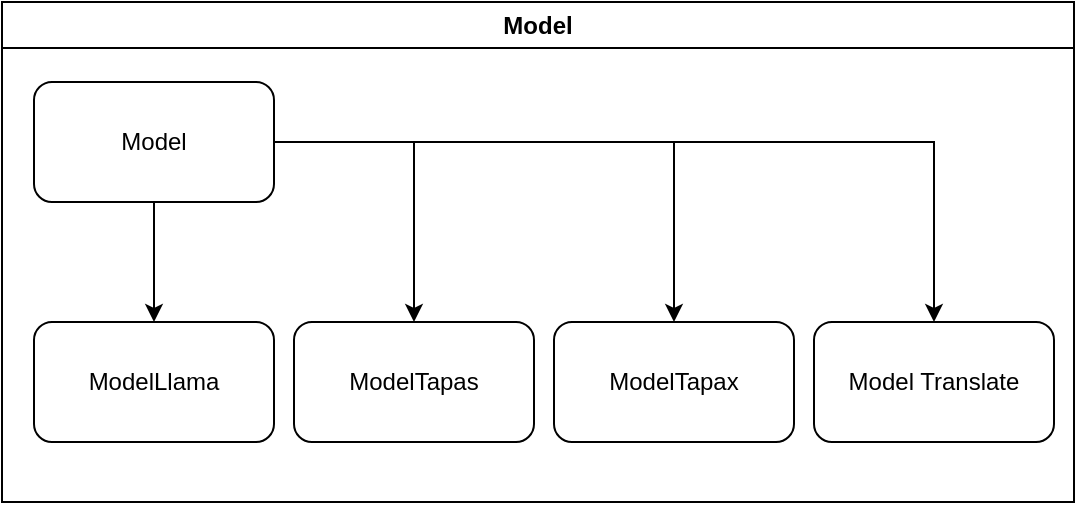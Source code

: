 <mxfile version="24.1.0" type="device">
  <diagram name="Model" id="7awN-moo_TGbuZLEdzTc">
    <mxGraphModel dx="1124" dy="813" grid="1" gridSize="10" guides="1" tooltips="1" connect="1" arrows="1" fold="1" page="1" pageScale="1" pageWidth="827" pageHeight="1169" math="0" shadow="0">
      <root>
        <mxCell id="0" />
        <mxCell id="1" parent="0" />
        <mxCell id="eXYKTdRYgsEF6HnW-qwO-1" value="Model" style="swimlane;whiteSpace=wrap;html=1;" vertex="1" parent="1">
          <mxGeometry x="64" y="80" width="536" height="250" as="geometry" />
        </mxCell>
        <mxCell id="eXYKTdRYgsEF6HnW-qwO-6" style="edgeStyle=orthogonalEdgeStyle;rounded=0;orthogonalLoop=1;jettySize=auto;html=1;" edge="1" parent="eXYKTdRYgsEF6HnW-qwO-1" source="eXYKTdRYgsEF6HnW-qwO-2" target="eXYKTdRYgsEF6HnW-qwO-3">
          <mxGeometry relative="1" as="geometry" />
        </mxCell>
        <mxCell id="eXYKTdRYgsEF6HnW-qwO-7" style="edgeStyle=orthogonalEdgeStyle;rounded=0;orthogonalLoop=1;jettySize=auto;html=1;" edge="1" parent="eXYKTdRYgsEF6HnW-qwO-1" source="eXYKTdRYgsEF6HnW-qwO-2" target="eXYKTdRYgsEF6HnW-qwO-4">
          <mxGeometry relative="1" as="geometry" />
        </mxCell>
        <mxCell id="eXYKTdRYgsEF6HnW-qwO-8" style="edgeStyle=orthogonalEdgeStyle;rounded=0;orthogonalLoop=1;jettySize=auto;html=1;" edge="1" parent="eXYKTdRYgsEF6HnW-qwO-1" source="eXYKTdRYgsEF6HnW-qwO-2" target="eXYKTdRYgsEF6HnW-qwO-5">
          <mxGeometry relative="1" as="geometry" />
        </mxCell>
        <mxCell id="eXYKTdRYgsEF6HnW-qwO-10" style="edgeStyle=orthogonalEdgeStyle;rounded=0;orthogonalLoop=1;jettySize=auto;html=1;" edge="1" parent="eXYKTdRYgsEF6HnW-qwO-1" source="eXYKTdRYgsEF6HnW-qwO-2" target="eXYKTdRYgsEF6HnW-qwO-9">
          <mxGeometry relative="1" as="geometry" />
        </mxCell>
        <mxCell id="eXYKTdRYgsEF6HnW-qwO-2" value="Model" style="rounded=1;whiteSpace=wrap;html=1;" vertex="1" parent="eXYKTdRYgsEF6HnW-qwO-1">
          <mxGeometry x="16" y="40" width="120" height="60" as="geometry" />
        </mxCell>
        <mxCell id="eXYKTdRYgsEF6HnW-qwO-3" value="ModelLlama" style="rounded=1;whiteSpace=wrap;html=1;" vertex="1" parent="eXYKTdRYgsEF6HnW-qwO-1">
          <mxGeometry x="16" y="160" width="120" height="60" as="geometry" />
        </mxCell>
        <mxCell id="eXYKTdRYgsEF6HnW-qwO-4" value="ModelTapas" style="rounded=1;whiteSpace=wrap;html=1;" vertex="1" parent="eXYKTdRYgsEF6HnW-qwO-1">
          <mxGeometry x="146" y="160" width="120" height="60" as="geometry" />
        </mxCell>
        <mxCell id="eXYKTdRYgsEF6HnW-qwO-5" value="ModelTapax" style="rounded=1;whiteSpace=wrap;html=1;" vertex="1" parent="eXYKTdRYgsEF6HnW-qwO-1">
          <mxGeometry x="276" y="160" width="120" height="60" as="geometry" />
        </mxCell>
        <mxCell id="eXYKTdRYgsEF6HnW-qwO-9" value="Model Translate" style="rounded=1;whiteSpace=wrap;html=1;" vertex="1" parent="eXYKTdRYgsEF6HnW-qwO-1">
          <mxGeometry x="406" y="160" width="120" height="60" as="geometry" />
        </mxCell>
      </root>
    </mxGraphModel>
  </diagram>
</mxfile>

